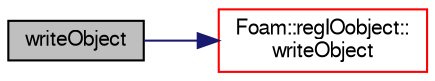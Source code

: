 digraph "writeObject"
{
  bgcolor="transparent";
  edge [fontname="FreeSans",fontsize="10",labelfontname="FreeSans",labelfontsize="10"];
  node [fontname="FreeSans",fontsize="10",shape=record];
  rankdir="LR";
  Node10529 [label="writeObject",height=0.2,width=0.4,color="black", fillcolor="grey75", style="filled", fontcolor="black"];
  Node10529 -> Node10530 [color="midnightblue",fontsize="10",style="solid",fontname="FreeSans"];
  Node10530 [label="Foam::regIOobject::\lwriteObject",height=0.2,width=0.4,color="red",URL="$a26334.html#ad29090f3bdbff43fd95fa2d856219b5f",tooltip="Write using given format, version and compression. "];
}

